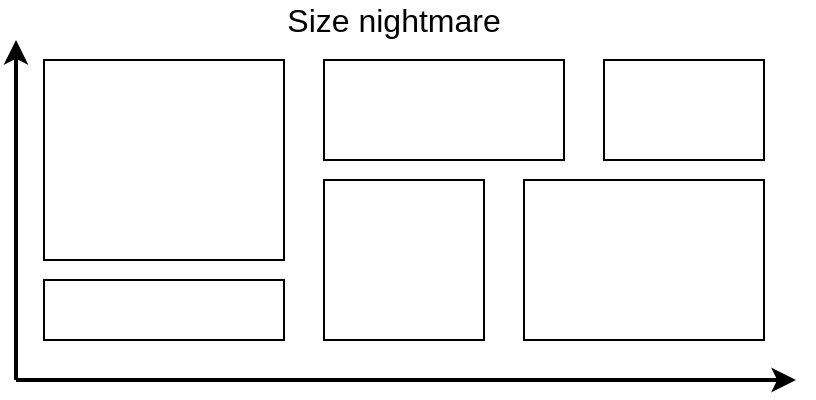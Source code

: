 <mxfile version="14.2.7" type="github">
  <diagram id="OyPTWXYm99-E1_N1X-Yh" name="Page-1">
    <mxGraphModel dx="1422" dy="916" grid="1" gridSize="10" guides="1" tooltips="1" connect="1" arrows="1" fold="1" page="1" pageScale="1" pageWidth="827" pageHeight="1169" math="0" shadow="0">
      <root>
        <mxCell id="0" />
        <mxCell id="1" parent="0" />
        <mxCell id="_uZZtFi5tfqqFqeMPAoL-1" value="" style="rounded=0;whiteSpace=wrap;html=1;" vertex="1" parent="1">
          <mxGeometry x="54" y="40" width="120" height="100" as="geometry" />
        </mxCell>
        <mxCell id="_uZZtFi5tfqqFqeMPAoL-2" value="" style="rounded=0;whiteSpace=wrap;html=1;" vertex="1" parent="1">
          <mxGeometry x="194" y="40" width="120" height="50" as="geometry" />
        </mxCell>
        <mxCell id="_uZZtFi5tfqqFqeMPAoL-3" value="" style="rounded=0;whiteSpace=wrap;html=1;" vertex="1" parent="1">
          <mxGeometry x="194" y="100" width="80" height="80" as="geometry" />
        </mxCell>
        <mxCell id="_uZZtFi5tfqqFqeMPAoL-4" value="" style="rounded=0;whiteSpace=wrap;html=1;" vertex="1" parent="1">
          <mxGeometry x="54" y="150" width="120" height="30" as="geometry" />
        </mxCell>
        <mxCell id="_uZZtFi5tfqqFqeMPAoL-6" value="" style="rounded=0;whiteSpace=wrap;html=1;" vertex="1" parent="1">
          <mxGeometry x="294" y="100" width="120" height="80" as="geometry" />
        </mxCell>
        <mxCell id="_uZZtFi5tfqqFqeMPAoL-7" value="" style="rounded=0;whiteSpace=wrap;html=1;" vertex="1" parent="1">
          <mxGeometry x="334" y="40" width="80" height="50" as="geometry" />
        </mxCell>
        <mxCell id="_uZZtFi5tfqqFqeMPAoL-8" value="" style="endArrow=classic;html=1;strokeWidth=2;" edge="1" parent="1">
          <mxGeometry width="50" height="50" relative="1" as="geometry">
            <mxPoint x="40" y="200" as="sourcePoint" />
            <mxPoint x="430" y="200" as="targetPoint" />
          </mxGeometry>
        </mxCell>
        <mxCell id="_uZZtFi5tfqqFqeMPAoL-9" value="" style="endArrow=classic;html=1;strokeWidth=2;" edge="1" parent="1">
          <mxGeometry width="50" height="50" relative="1" as="geometry">
            <mxPoint x="40" y="200" as="sourcePoint" />
            <mxPoint x="40" y="30" as="targetPoint" />
          </mxGeometry>
        </mxCell>
        <mxCell id="_uZZtFi5tfqqFqeMPAoL-10" value="&lt;font style=&quot;font-size: 16px&quot;&gt;Size nightmare&lt;/font&gt;" style="text;html=1;strokeColor=none;fillColor=none;align=center;verticalAlign=middle;whiteSpace=wrap;rounded=0;" vertex="1" parent="1">
          <mxGeometry x="54" y="10" width="350" height="20" as="geometry" />
        </mxCell>
      </root>
    </mxGraphModel>
  </diagram>
</mxfile>
